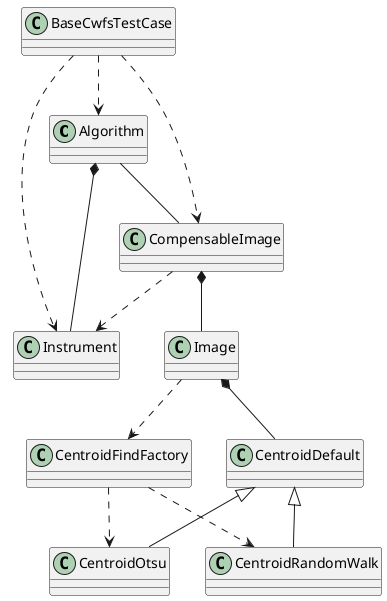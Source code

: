 @startuml
Algorithm *-- Instrument
CompensableImage *-- Image
Algorithm -- CompensableImage
CompensableImage ..> Instrument
CentroidDefault <|-- CentroidRandomWalk
CentroidDefault <|-- CentroidOtsu
CentroidFindFactory ..> CentroidRandomWalk
CentroidFindFactory ..> CentroidOtsu
Image ..> CentroidFindFactory
Image *-- CentroidDefault
BaseCwfsTestCase ..> CompensableImage
BaseCwfsTestCase ..> Instrument
BaseCwfsTestCase ..> Algorithm
@enduml
